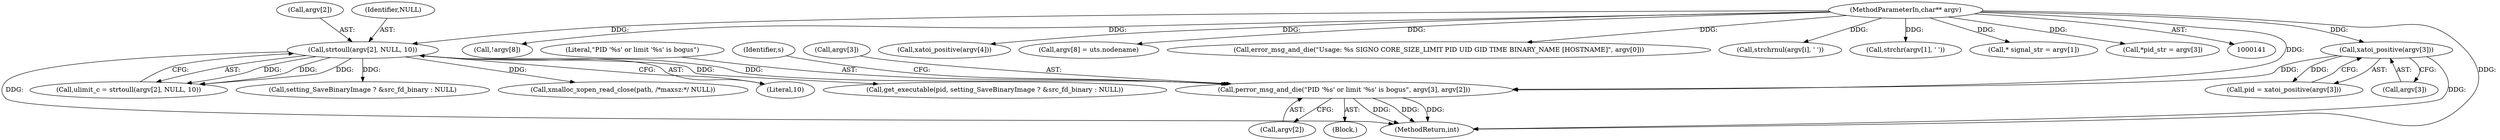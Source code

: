 digraph "0_abrt_80408e9e24a1c10f85fd969e1853e0f192157f92_0@pointer" {
"1000320" [label="(Call,perror_msg_and_die(\"PID '%s' or limit '%s' is bogus\", argv[3], argv[2]))"];
"1000302" [label="(Call,xatoi_positive(argv[3]))"];
"1000143" [label="(MethodParameterIn,char** argv)"];
"1000269" [label="(Call,strtoull(argv[2], NULL, 10))"];
"1000267" [label="(Call,ulimit_c = strtoull(argv[2], NULL, 10))"];
"1000345" [label="(Call,!argv[8])"];
"1000302" [label="(Call,xatoi_positive(argv[3]))"];
"1000269" [label="(Call,strtoull(argv[2], NULL, 10))"];
"1000309" [label="(Call,xatoi_positive(argv[4]))"];
"1000143" [label="(MethodParameterIn,char** argv)"];
"1000353" [label="(Call,argv[8] = uts.nodename)"];
"1000170" [label="(Call,error_msg_and_die(\"Usage: %s SIGNO CORE_SIZE_LIMIT PID UID GID TIME BINARY_NAME [HOSTNAME]\", argv[0]))"];
"1000303" [label="(Call,argv[3])"];
"1000270" [label="(Call,argv[2])"];
"1000195" [label="(Call,strchrnul(argv[i], ' '))"];
"1000321" [label="(Literal,\"PID '%s' or limit '%s' is bogus\")"];
"1000325" [label="(Call,argv[2])"];
"1000371" [label="(Call,setting_SaveBinaryImage ? &src_fd_binary : NULL)"];
"1000273" [label="(Identifier,NULL)"];
"1000404" [label="(Call,xmalloc_xopen_read_close(path, /*maxsz:*/ NULL))"];
"1000319" [label="(Block,)"];
"1000176" [label="(Call,strchr(argv[1], ' '))"];
"1000331" [label="(Identifier,s)"];
"1000300" [label="(Call,pid = xatoi_positive(argv[3]))"];
"1000274" [label="(Literal,10)"];
"1000256" [label="(Call,* signal_str = argv[1])"];
"1000294" [label="(Call,*pid_str = argv[3])"];
"1000369" [label="(Call,get_executable(pid, setting_SaveBinaryImage ? &src_fd_binary : NULL))"];
"1000320" [label="(Call,perror_msg_and_die(\"PID '%s' or limit '%s' is bogus\", argv[3], argv[2]))"];
"1001168" [label="(MethodReturn,int)"];
"1000322" [label="(Call,argv[3])"];
"1000320" -> "1000319"  [label="AST: "];
"1000320" -> "1000325"  [label="CFG: "];
"1000321" -> "1000320"  [label="AST: "];
"1000322" -> "1000320"  [label="AST: "];
"1000325" -> "1000320"  [label="AST: "];
"1000331" -> "1000320"  [label="CFG: "];
"1000320" -> "1001168"  [label="DDG: "];
"1000320" -> "1001168"  [label="DDG: "];
"1000320" -> "1001168"  [label="DDG: "];
"1000302" -> "1000320"  [label="DDG: "];
"1000143" -> "1000320"  [label="DDG: "];
"1000269" -> "1000320"  [label="DDG: "];
"1000302" -> "1000300"  [label="AST: "];
"1000302" -> "1000303"  [label="CFG: "];
"1000303" -> "1000302"  [label="AST: "];
"1000300" -> "1000302"  [label="CFG: "];
"1000302" -> "1001168"  [label="DDG: "];
"1000302" -> "1000300"  [label="DDG: "];
"1000143" -> "1000302"  [label="DDG: "];
"1000143" -> "1000141"  [label="AST: "];
"1000143" -> "1001168"  [label="DDG: "];
"1000143" -> "1000170"  [label="DDG: "];
"1000143" -> "1000176"  [label="DDG: "];
"1000143" -> "1000195"  [label="DDG: "];
"1000143" -> "1000256"  [label="DDG: "];
"1000143" -> "1000269"  [label="DDG: "];
"1000143" -> "1000294"  [label="DDG: "];
"1000143" -> "1000309"  [label="DDG: "];
"1000143" -> "1000345"  [label="DDG: "];
"1000143" -> "1000353"  [label="DDG: "];
"1000269" -> "1000267"  [label="AST: "];
"1000269" -> "1000274"  [label="CFG: "];
"1000270" -> "1000269"  [label="AST: "];
"1000273" -> "1000269"  [label="AST: "];
"1000274" -> "1000269"  [label="AST: "];
"1000267" -> "1000269"  [label="CFG: "];
"1000269" -> "1001168"  [label="DDG: "];
"1000269" -> "1000267"  [label="DDG: "];
"1000269" -> "1000267"  [label="DDG: "];
"1000269" -> "1000267"  [label="DDG: "];
"1000269" -> "1000369"  [label="DDG: "];
"1000269" -> "1000371"  [label="DDG: "];
"1000269" -> "1000404"  [label="DDG: "];
}
